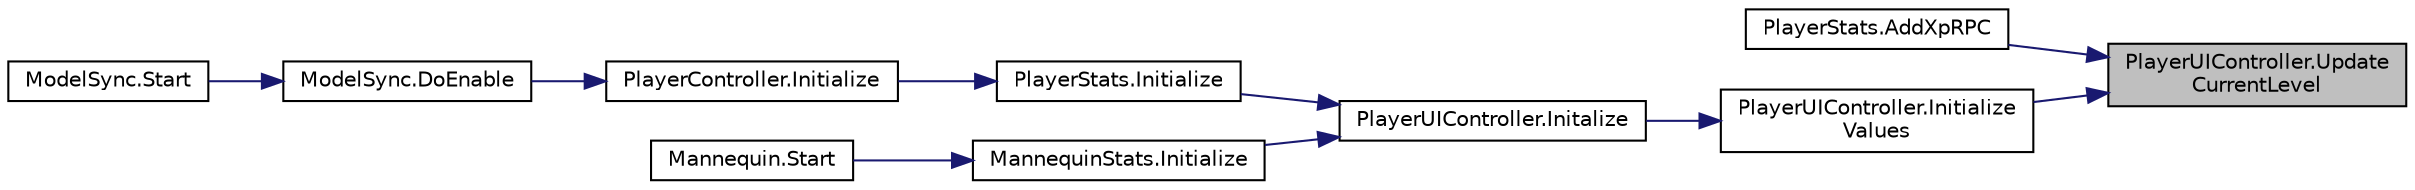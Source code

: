 digraph "PlayerUIController.UpdateCurrentLevel"
{
 // INTERACTIVE_SVG=YES
 // LATEX_PDF_SIZE
  edge [fontname="Helvetica",fontsize="10",labelfontname="Helvetica",labelfontsize="10"];
  node [fontname="Helvetica",fontsize="10",shape=record];
  rankdir="RL";
  Node1 [label="PlayerUIController.Update\lCurrentLevel",height=0.2,width=0.4,color="black", fillcolor="grey75", style="filled", fontcolor="black",tooltip="Sets the current level and xp to the Image."];
  Node1 -> Node2 [dir="back",color="midnightblue",fontsize="10",style="solid",fontname="Helvetica"];
  Node2 [label="PlayerStats.AddXpRPC",height=0.2,width=0.4,color="black", fillcolor="white", style="filled",URL="$class_player_stats.html#af74a866a9312c345f3cd03235be2f329",tooltip=" "];
  Node1 -> Node3 [dir="back",color="midnightblue",fontsize="10",style="solid",fontname="Helvetica"];
  Node3 [label="PlayerUIController.Initialize\lValues",height=0.2,width=0.4,color="black", fillcolor="white", style="filled",URL="$class_player_u_i_controller.html#aa5b61a93967fa5ce39bfd950a9e9d584",tooltip="Initializes all the values into the Image and Text."];
  Node3 -> Node4 [dir="back",color="midnightblue",fontsize="10",style="solid",fontname="Helvetica"];
  Node4 [label="PlayerUIController.Initalize",height=0.2,width=0.4,color="black", fillcolor="white", style="filled",URL="$class_player_u_i_controller.html#ab6ed746dec17fdf763bc4ec1d713db7f",tooltip="Initializes all the values and colors for this Player."];
  Node4 -> Node5 [dir="back",color="midnightblue",fontsize="10",style="solid",fontname="Helvetica"];
  Node5 [label="PlayerStats.Initialize",height=0.2,width=0.4,color="black", fillcolor="white", style="filled",URL="$class_player_stats.html#ae874ab5cbb490cbdcf3f5613b8bc2240",tooltip="Initialize the actual Stats of the Player."];
  Node5 -> Node6 [dir="back",color="midnightblue",fontsize="10",style="solid",fontname="Helvetica"];
  Node6 [label="PlayerController.Initialize",height=0.2,width=0.4,color="black", fillcolor="white", style="filled",URL="$class_player_controller.html#a75e94e4fd555e57e55ab4b7e54024dcf",tooltip="Initialize the PlayerController."];
  Node6 -> Node7 [dir="back",color="midnightblue",fontsize="10",style="solid",fontname="Helvetica"];
  Node7 [label="ModelSync.DoEnable",height=0.2,width=0.4,color="black", fillcolor="white", style="filled",URL="$class_model_sync.html#ab8359f73ae31a7f926c80ebcd7e9444a",tooltip="This starts all the initialization chain for the player."];
  Node7 -> Node8 [dir="back",color="midnightblue",fontsize="10",style="solid",fontname="Helvetica"];
  Node8 [label="ModelSync.Start",height=0.2,width=0.4,color="black", fillcolor="white", style="filled",URL="$class_model_sync.html#a47be08ee3bbd2a173514e74da3dd65cb",tooltip=" "];
  Node4 -> Node9 [dir="back",color="midnightblue",fontsize="10",style="solid",fontname="Helvetica"];
  Node9 [label="MannequinStats.Initialize",height=0.2,width=0.4,color="black", fillcolor="white", style="filled",URL="$class_mannequin_stats.html#a0cecf416149ad28539cb696fad4ae175",tooltip=" "];
  Node9 -> Node10 [dir="back",color="midnightblue",fontsize="10",style="solid",fontname="Helvetica"];
  Node10 [label="Mannequin.Start",height=0.2,width=0.4,color="black", fillcolor="white", style="filled",URL="$class_mannequin.html#af638d1036ae3aee689fe03b43cea0df5",tooltip=" "];
}
